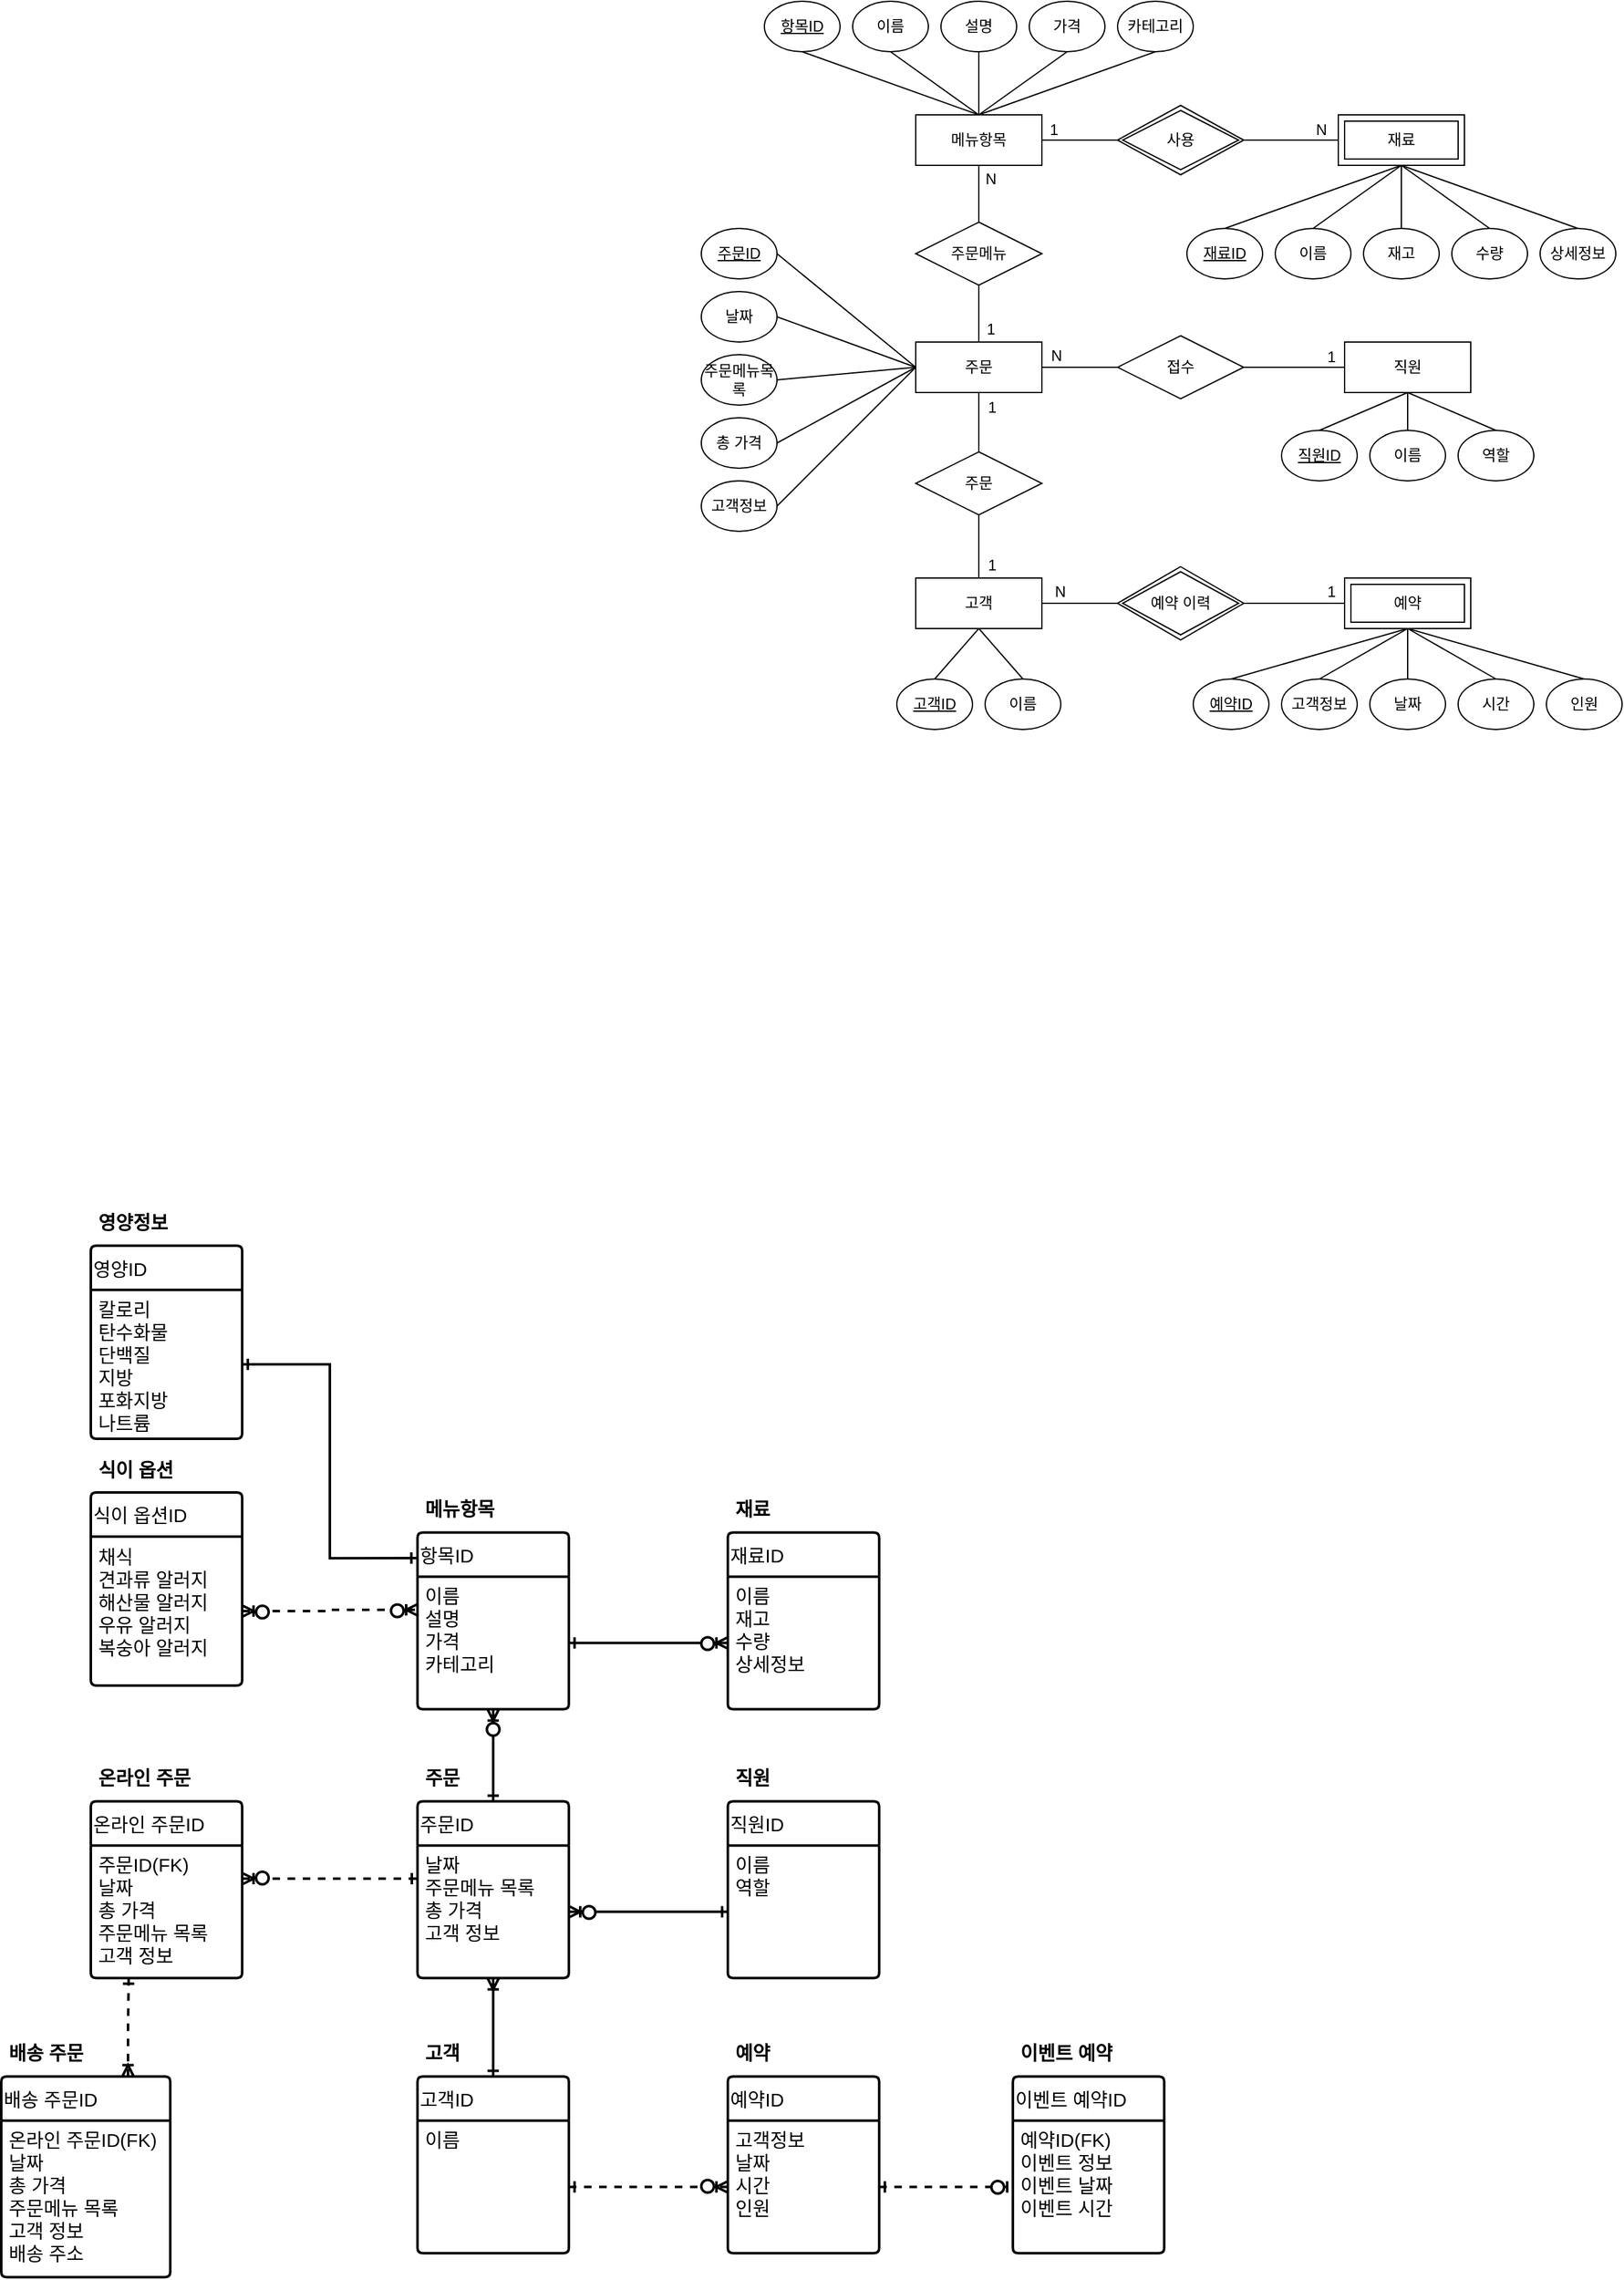 <mxfile version="22.1.3" type="github">
  <diagram id="R2lEEEUBdFMjLlhIrx00" name="Page-1">
    <mxGraphModel dx="1915" dy="1833" grid="0" gridSize="10" guides="1" tooltips="1" connect="1" arrows="1" fold="1" page="0" pageScale="1" pageWidth="850" pageHeight="1100" math="0" shadow="0" extFonts="Permanent Marker^https://fonts.googleapis.com/css?family=Permanent+Marker">
      <root>
        <mxCell id="0" />
        <mxCell id="1" parent="0" />
        <mxCell id="DVaIMUHScbvfM-ojIsnY-76" style="rounded=0;orthogonalLoop=1;jettySize=auto;html=1;exitX=0.5;exitY=1;exitDx=0;exitDy=0;entryX=0.5;entryY=0;entryDx=0;entryDy=0;endArrow=none;endFill=0;" parent="1" source="DVaIMUHScbvfM-ojIsnY-1" target="DVaIMUHScbvfM-ojIsnY-67" edge="1">
          <mxGeometry relative="1" as="geometry" />
        </mxCell>
        <mxCell id="DVaIMUHScbvfM-ojIsnY-1" value="메뉴항목" style="whiteSpace=wrap;html=1;align=center;" parent="1" vertex="1">
          <mxGeometry x="110" y="30" width="100" height="40" as="geometry" />
        </mxCell>
        <mxCell id="DVaIMUHScbvfM-ojIsnY-2" value="재료" style="whiteSpace=wrap;html=1;align=center;" parent="1" vertex="1">
          <mxGeometry x="445" y="30" width="100" height="40" as="geometry" />
        </mxCell>
        <mxCell id="DVaIMUHScbvfM-ojIsnY-81" style="rounded=0;orthogonalLoop=1;jettySize=auto;html=1;exitX=0.5;exitY=1;exitDx=0;exitDy=0;entryX=0.5;entryY=0;entryDx=0;entryDy=0;endArrow=none;endFill=0;" parent="1" source="DVaIMUHScbvfM-ojIsnY-3" target="DVaIMUHScbvfM-ojIsnY-71" edge="1">
          <mxGeometry relative="1" as="geometry" />
        </mxCell>
        <mxCell id="DVaIMUHScbvfM-ojIsnY-85" style="rounded=0;orthogonalLoop=1;jettySize=auto;html=1;exitX=1;exitY=0.5;exitDx=0;exitDy=0;entryX=0;entryY=0.5;entryDx=0;entryDy=0;endArrow=none;endFill=0;" parent="1" source="DVaIMUHScbvfM-ojIsnY-3" target="DVaIMUHScbvfM-ojIsnY-68" edge="1">
          <mxGeometry relative="1" as="geometry" />
        </mxCell>
        <mxCell id="DVaIMUHScbvfM-ojIsnY-3" value="주문" style="whiteSpace=wrap;html=1;align=center;" parent="1" vertex="1">
          <mxGeometry x="110" y="210" width="100" height="40" as="geometry" />
        </mxCell>
        <mxCell id="DVaIMUHScbvfM-ojIsnY-4" value="직원" style="whiteSpace=wrap;html=1;align=center;" parent="1" vertex="1">
          <mxGeometry x="450" y="210" width="100" height="40" as="geometry" />
        </mxCell>
        <mxCell id="DVaIMUHScbvfM-ojIsnY-5" value="예약" style="whiteSpace=wrap;html=1;align=center;" parent="1" vertex="1">
          <mxGeometry x="450" y="397" width="100" height="40" as="geometry" />
        </mxCell>
        <mxCell id="DVaIMUHScbvfM-ojIsnY-24" style="rounded=0;orthogonalLoop=1;jettySize=auto;html=1;exitX=0.5;exitY=0;exitDx=0;exitDy=0;endArrow=none;endFill=0;entryX=0.5;entryY=1;entryDx=0;entryDy=0;" parent="1" source="DVaIMUHScbvfM-ojIsnY-6" target="DVaIMUHScbvfM-ojIsnY-2" edge="1">
          <mxGeometry relative="1" as="geometry">
            <mxPoint x="495" y="80" as="targetPoint" />
          </mxGeometry>
        </mxCell>
        <mxCell id="DVaIMUHScbvfM-ojIsnY-6" value="재고" style="ellipse;whiteSpace=wrap;html=1;align=center;" parent="1" vertex="1">
          <mxGeometry x="465" y="120" width="60" height="40" as="geometry" />
        </mxCell>
        <mxCell id="DVaIMUHScbvfM-ojIsnY-23" style="rounded=0;orthogonalLoop=1;jettySize=auto;html=1;exitX=0.5;exitY=0;exitDx=0;exitDy=0;entryX=0.5;entryY=1;entryDx=0;entryDy=0;endArrow=none;endFill=0;" parent="1" source="DVaIMUHScbvfM-ojIsnY-7" target="DVaIMUHScbvfM-ojIsnY-2" edge="1">
          <mxGeometry relative="1" as="geometry" />
        </mxCell>
        <mxCell id="DVaIMUHScbvfM-ojIsnY-7" value="이름" style="ellipse;whiteSpace=wrap;html=1;align=center;" parent="1" vertex="1">
          <mxGeometry x="395" y="120" width="60" height="40" as="geometry" />
        </mxCell>
        <mxCell id="DVaIMUHScbvfM-ojIsnY-21" style="rounded=0;orthogonalLoop=1;jettySize=auto;html=1;exitX=0.5;exitY=0;exitDx=0;exitDy=0;entryX=0.5;entryY=1;entryDx=0;entryDy=0;endArrow=none;endFill=0;" parent="1" source="DVaIMUHScbvfM-ojIsnY-8" target="DVaIMUHScbvfM-ojIsnY-2" edge="1">
          <mxGeometry relative="1" as="geometry" />
        </mxCell>
        <mxCell id="DVaIMUHScbvfM-ojIsnY-8" value="&lt;u&gt;재료ID&lt;/u&gt;" style="ellipse;whiteSpace=wrap;html=1;align=center;" parent="1" vertex="1">
          <mxGeometry x="325" y="120" width="60" height="40" as="geometry" />
        </mxCell>
        <mxCell id="DVaIMUHScbvfM-ojIsnY-18" style="rounded=0;orthogonalLoop=1;jettySize=auto;html=1;exitX=0.5;exitY=1;exitDx=0;exitDy=0;entryX=0.5;entryY=0;entryDx=0;entryDy=0;endArrow=none;endFill=0;" parent="1" source="DVaIMUHScbvfM-ojIsnY-9" target="DVaIMUHScbvfM-ojIsnY-1" edge="1">
          <mxGeometry relative="1" as="geometry" />
        </mxCell>
        <mxCell id="DVaIMUHScbvfM-ojIsnY-9" value="카테고리" style="ellipse;whiteSpace=wrap;html=1;align=center;" parent="1" vertex="1">
          <mxGeometry x="270" y="-60" width="60" height="40" as="geometry" />
        </mxCell>
        <mxCell id="DVaIMUHScbvfM-ojIsnY-17" style="rounded=0;orthogonalLoop=1;jettySize=auto;html=1;exitX=0.5;exitY=1;exitDx=0;exitDy=0;entryX=0.5;entryY=0;entryDx=0;entryDy=0;endArrow=none;endFill=0;" parent="1" source="DVaIMUHScbvfM-ojIsnY-10" target="DVaIMUHScbvfM-ojIsnY-1" edge="1">
          <mxGeometry relative="1" as="geometry" />
        </mxCell>
        <mxCell id="DVaIMUHScbvfM-ojIsnY-10" value="가격" style="ellipse;whiteSpace=wrap;html=1;align=center;" parent="1" vertex="1">
          <mxGeometry x="200" y="-60" width="60" height="40" as="geometry" />
        </mxCell>
        <mxCell id="DVaIMUHScbvfM-ojIsnY-16" style="rounded=0;orthogonalLoop=1;jettySize=auto;html=1;exitX=0.5;exitY=1;exitDx=0;exitDy=0;endArrow=none;endFill=0;entryX=0.5;entryY=0;entryDx=0;entryDy=0;" parent="1" source="DVaIMUHScbvfM-ojIsnY-11" target="DVaIMUHScbvfM-ojIsnY-1" edge="1">
          <mxGeometry relative="1" as="geometry">
            <mxPoint x="180" y="70" as="targetPoint" />
          </mxGeometry>
        </mxCell>
        <mxCell id="DVaIMUHScbvfM-ojIsnY-11" value="설명" style="ellipse;whiteSpace=wrap;html=1;align=center;" parent="1" vertex="1">
          <mxGeometry x="130" y="-60" width="60" height="40" as="geometry" />
        </mxCell>
        <mxCell id="DVaIMUHScbvfM-ojIsnY-15" style="rounded=0;orthogonalLoop=1;jettySize=auto;html=1;exitX=0.5;exitY=1;exitDx=0;exitDy=0;endArrow=none;endFill=0;entryX=0.5;entryY=0;entryDx=0;entryDy=0;" parent="1" source="DVaIMUHScbvfM-ojIsnY-12" target="DVaIMUHScbvfM-ojIsnY-1" edge="1">
          <mxGeometry relative="1" as="geometry">
            <mxPoint x="180" y="70" as="targetPoint" />
          </mxGeometry>
        </mxCell>
        <mxCell id="DVaIMUHScbvfM-ojIsnY-12" value="이름" style="ellipse;whiteSpace=wrap;html=1;align=center;" parent="1" vertex="1">
          <mxGeometry x="60" y="-60" width="60" height="40" as="geometry" />
        </mxCell>
        <mxCell id="DVaIMUHScbvfM-ojIsnY-14" style="rounded=0;orthogonalLoop=1;jettySize=auto;html=1;exitX=0.5;exitY=1;exitDx=0;exitDy=0;entryX=0.5;entryY=0;entryDx=0;entryDy=0;endArrow=none;endFill=0;" parent="1" source="DVaIMUHScbvfM-ojIsnY-13" target="DVaIMUHScbvfM-ojIsnY-1" edge="1">
          <mxGeometry relative="1" as="geometry" />
        </mxCell>
        <mxCell id="DVaIMUHScbvfM-ojIsnY-13" value="&lt;u&gt;항목ID&lt;/u&gt;" style="ellipse;whiteSpace=wrap;html=1;align=center;" parent="1" vertex="1">
          <mxGeometry x="-10" y="-60" width="60" height="40" as="geometry" />
        </mxCell>
        <mxCell id="DVaIMUHScbvfM-ojIsnY-25" style="rounded=0;orthogonalLoop=1;jettySize=auto;html=1;exitX=0.5;exitY=0;exitDx=0;exitDy=0;entryX=0.5;entryY=1;entryDx=0;entryDy=0;endArrow=none;endFill=0;" parent="1" source="DVaIMUHScbvfM-ojIsnY-19" target="DVaIMUHScbvfM-ojIsnY-2" edge="1">
          <mxGeometry relative="1" as="geometry" />
        </mxCell>
        <mxCell id="DVaIMUHScbvfM-ojIsnY-19" value="수량" style="ellipse;whiteSpace=wrap;html=1;align=center;" parent="1" vertex="1">
          <mxGeometry x="535" y="120" width="60" height="40" as="geometry" />
        </mxCell>
        <mxCell id="DVaIMUHScbvfM-ojIsnY-26" style="rounded=0;orthogonalLoop=1;jettySize=auto;html=1;exitX=0.5;exitY=0;exitDx=0;exitDy=0;entryX=0.5;entryY=1;entryDx=0;entryDy=0;endArrow=none;endFill=0;" parent="1" source="DVaIMUHScbvfM-ojIsnY-20" target="DVaIMUHScbvfM-ojIsnY-2" edge="1">
          <mxGeometry relative="1" as="geometry" />
        </mxCell>
        <mxCell id="DVaIMUHScbvfM-ojIsnY-20" value="상세정보" style="ellipse;whiteSpace=wrap;html=1;align=center;" parent="1" vertex="1">
          <mxGeometry x="605" y="120" width="60" height="40" as="geometry" />
        </mxCell>
        <mxCell id="DVaIMUHScbvfM-ojIsnY-31" style="rounded=0;orthogonalLoop=1;jettySize=auto;html=1;exitX=0.5;exitY=0;exitDx=0;exitDy=0;endArrow=none;endFill=0;entryX=0.5;entryY=1;entryDx=0;entryDy=0;" parent="1" source="DVaIMUHScbvfM-ojIsnY-27" target="DVaIMUHScbvfM-ojIsnY-4" edge="1">
          <mxGeometry relative="1" as="geometry">
            <mxPoint x="500" y="230" as="targetPoint" />
          </mxGeometry>
        </mxCell>
        <mxCell id="DVaIMUHScbvfM-ojIsnY-27" value="이름" style="ellipse;whiteSpace=wrap;html=1;align=center;" parent="1" vertex="1">
          <mxGeometry x="470" y="280" width="60" height="40" as="geometry" />
        </mxCell>
        <mxCell id="DVaIMUHScbvfM-ojIsnY-30" style="rounded=0;orthogonalLoop=1;jettySize=auto;html=1;exitX=0.5;exitY=0;exitDx=0;exitDy=0;entryX=0.5;entryY=1;entryDx=0;entryDy=0;endArrow=none;endFill=0;" parent="1" source="DVaIMUHScbvfM-ojIsnY-28" target="DVaIMUHScbvfM-ojIsnY-4" edge="1">
          <mxGeometry relative="1" as="geometry" />
        </mxCell>
        <mxCell id="DVaIMUHScbvfM-ojIsnY-28" value="직원ID" style="ellipse;whiteSpace=wrap;html=1;align=center;fontStyle=4" parent="1" vertex="1">
          <mxGeometry x="400" y="280" width="60" height="40" as="geometry" />
        </mxCell>
        <mxCell id="DVaIMUHScbvfM-ojIsnY-32" style="rounded=0;orthogonalLoop=1;jettySize=auto;html=1;exitX=0.5;exitY=0;exitDx=0;exitDy=0;entryX=0.5;entryY=1;entryDx=0;entryDy=0;endArrow=none;endFill=0;" parent="1" source="DVaIMUHScbvfM-ojIsnY-29" target="DVaIMUHScbvfM-ojIsnY-4" edge="1">
          <mxGeometry relative="1" as="geometry" />
        </mxCell>
        <mxCell id="DVaIMUHScbvfM-ojIsnY-29" value="역할" style="ellipse;whiteSpace=wrap;html=1;align=center;" parent="1" vertex="1">
          <mxGeometry x="540" y="280" width="60" height="40" as="geometry" />
        </mxCell>
        <mxCell id="DVaIMUHScbvfM-ojIsnY-39" style="rounded=0;orthogonalLoop=1;jettySize=auto;html=1;exitX=1;exitY=0.5;exitDx=0;exitDy=0;entryX=0;entryY=0.5;entryDx=0;entryDy=0;endArrow=none;endFill=0;" parent="1" source="DVaIMUHScbvfM-ojIsnY-33" target="DVaIMUHScbvfM-ojIsnY-3" edge="1">
          <mxGeometry relative="1" as="geometry" />
        </mxCell>
        <mxCell id="DVaIMUHScbvfM-ojIsnY-33" value="&lt;u&gt;주문ID&lt;/u&gt;" style="ellipse;whiteSpace=wrap;html=1;align=center;" parent="1" vertex="1">
          <mxGeometry x="-60" y="120" width="60" height="40" as="geometry" />
        </mxCell>
        <mxCell id="DVaIMUHScbvfM-ojIsnY-40" style="rounded=0;orthogonalLoop=1;jettySize=auto;html=1;exitX=1;exitY=0.5;exitDx=0;exitDy=0;entryX=0;entryY=0.5;entryDx=0;entryDy=0;endArrow=none;endFill=0;" parent="1" source="DVaIMUHScbvfM-ojIsnY-34" target="DVaIMUHScbvfM-ojIsnY-3" edge="1">
          <mxGeometry relative="1" as="geometry" />
        </mxCell>
        <mxCell id="DVaIMUHScbvfM-ojIsnY-34" value="날짜" style="ellipse;whiteSpace=wrap;html=1;align=center;" parent="1" vertex="1">
          <mxGeometry x="-60" y="170" width="60" height="40" as="geometry" />
        </mxCell>
        <mxCell id="DVaIMUHScbvfM-ojIsnY-41" style="rounded=0;orthogonalLoop=1;jettySize=auto;html=1;exitX=1;exitY=0.5;exitDx=0;exitDy=0;entryX=0;entryY=0.5;entryDx=0;entryDy=0;endArrow=none;endFill=0;" parent="1" source="DVaIMUHScbvfM-ojIsnY-36" target="DVaIMUHScbvfM-ojIsnY-3" edge="1">
          <mxGeometry relative="1" as="geometry" />
        </mxCell>
        <mxCell id="DVaIMUHScbvfM-ojIsnY-36" value="주문메뉴목록" style="ellipse;whiteSpace=wrap;html=1;align=center;" parent="1" vertex="1">
          <mxGeometry x="-60" y="220" width="60" height="40" as="geometry" />
        </mxCell>
        <mxCell id="DVaIMUHScbvfM-ojIsnY-42" style="rounded=0;orthogonalLoop=1;jettySize=auto;html=1;exitX=1;exitY=0.5;exitDx=0;exitDy=0;entryX=0;entryY=0.5;entryDx=0;entryDy=0;endArrow=none;endFill=0;" parent="1" source="DVaIMUHScbvfM-ojIsnY-37" target="DVaIMUHScbvfM-ojIsnY-3" edge="1">
          <mxGeometry relative="1" as="geometry" />
        </mxCell>
        <mxCell id="DVaIMUHScbvfM-ojIsnY-37" value="총 가격" style="ellipse;whiteSpace=wrap;html=1;align=center;" parent="1" vertex="1">
          <mxGeometry x="-60" y="270" width="60" height="40" as="geometry" />
        </mxCell>
        <mxCell id="DVaIMUHScbvfM-ojIsnY-43" style="rounded=0;orthogonalLoop=1;jettySize=auto;html=1;exitX=1;exitY=0.5;exitDx=0;exitDy=0;entryX=0;entryY=0.5;entryDx=0;entryDy=0;endArrow=none;endFill=0;" parent="1" source="DVaIMUHScbvfM-ojIsnY-38" target="DVaIMUHScbvfM-ojIsnY-3" edge="1">
          <mxGeometry relative="1" as="geometry" />
        </mxCell>
        <mxCell id="DVaIMUHScbvfM-ojIsnY-38" value="고객정보" style="ellipse;whiteSpace=wrap;html=1;align=center;" parent="1" vertex="1">
          <mxGeometry x="-60" y="320" width="60" height="40" as="geometry" />
        </mxCell>
        <mxCell id="DVaIMUHScbvfM-ojIsnY-50" style="rounded=0;orthogonalLoop=1;jettySize=auto;html=1;exitX=0.5;exitY=0;exitDx=0;exitDy=0;entryX=0.5;entryY=1;entryDx=0;entryDy=0;endArrow=none;endFill=0;" parent="1" source="DVaIMUHScbvfM-ojIsnY-44" target="DVaIMUHScbvfM-ojIsnY-5" edge="1">
          <mxGeometry relative="1" as="geometry" />
        </mxCell>
        <mxCell id="DVaIMUHScbvfM-ojIsnY-44" value="&lt;u&gt;예약ID&lt;/u&gt;" style="ellipse;whiteSpace=wrap;html=1;align=center;" parent="1" vertex="1">
          <mxGeometry x="330" y="477" width="60" height="40" as="geometry" />
        </mxCell>
        <mxCell id="DVaIMUHScbvfM-ojIsnY-51" style="rounded=0;orthogonalLoop=1;jettySize=auto;html=1;exitX=0.5;exitY=0;exitDx=0;exitDy=0;entryX=0.5;entryY=1;entryDx=0;entryDy=0;endArrow=none;endFill=0;" parent="1" source="DVaIMUHScbvfM-ojIsnY-45" target="DVaIMUHScbvfM-ojIsnY-5" edge="1">
          <mxGeometry relative="1" as="geometry" />
        </mxCell>
        <mxCell id="DVaIMUHScbvfM-ojIsnY-45" value="고객정보" style="ellipse;whiteSpace=wrap;html=1;align=center;" parent="1" vertex="1">
          <mxGeometry x="400" y="477" width="60" height="40" as="geometry" />
        </mxCell>
        <mxCell id="DVaIMUHScbvfM-ojIsnY-52" style="rounded=0;orthogonalLoop=1;jettySize=auto;html=1;exitX=0.5;exitY=0;exitDx=0;exitDy=0;entryX=0.5;entryY=1;entryDx=0;entryDy=0;endArrow=none;endFill=0;" parent="1" source="DVaIMUHScbvfM-ojIsnY-47" target="DVaIMUHScbvfM-ojIsnY-5" edge="1">
          <mxGeometry relative="1" as="geometry" />
        </mxCell>
        <mxCell id="DVaIMUHScbvfM-ojIsnY-47" value="날짜" style="ellipse;whiteSpace=wrap;html=1;align=center;" parent="1" vertex="1">
          <mxGeometry x="470" y="477" width="60" height="40" as="geometry" />
        </mxCell>
        <mxCell id="DVaIMUHScbvfM-ojIsnY-53" style="rounded=0;orthogonalLoop=1;jettySize=auto;html=1;exitX=0.5;exitY=0;exitDx=0;exitDy=0;entryX=0.5;entryY=1;entryDx=0;entryDy=0;endArrow=none;endFill=0;" parent="1" source="DVaIMUHScbvfM-ojIsnY-48" target="DVaIMUHScbvfM-ojIsnY-5" edge="1">
          <mxGeometry relative="1" as="geometry" />
        </mxCell>
        <mxCell id="DVaIMUHScbvfM-ojIsnY-48" value="시간" style="ellipse;whiteSpace=wrap;html=1;align=center;" parent="1" vertex="1">
          <mxGeometry x="540" y="477" width="60" height="40" as="geometry" />
        </mxCell>
        <mxCell id="DVaIMUHScbvfM-ojIsnY-54" style="rounded=0;orthogonalLoop=1;jettySize=auto;html=1;exitX=0.5;exitY=0;exitDx=0;exitDy=0;entryX=0.5;entryY=1;entryDx=0;entryDy=0;endArrow=none;endFill=0;" parent="1" source="DVaIMUHScbvfM-ojIsnY-49" target="DVaIMUHScbvfM-ojIsnY-5" edge="1">
          <mxGeometry relative="1" as="geometry" />
        </mxCell>
        <mxCell id="DVaIMUHScbvfM-ojIsnY-49" value="인원" style="ellipse;whiteSpace=wrap;html=1;align=center;" parent="1" vertex="1">
          <mxGeometry x="610" y="477" width="60" height="40" as="geometry" />
        </mxCell>
        <mxCell id="DVaIMUHScbvfM-ojIsnY-83" style="rounded=0;orthogonalLoop=1;jettySize=auto;html=1;exitX=1;exitY=0.5;exitDx=0;exitDy=0;entryX=0;entryY=0.5;entryDx=0;entryDy=0;endArrow=none;endFill=0;" parent="1" source="DVaIMUHScbvfM-ojIsnY-55" target="DVaIMUHScbvfM-ojIsnY-72" edge="1">
          <mxGeometry relative="1" as="geometry" />
        </mxCell>
        <mxCell id="DVaIMUHScbvfM-ojIsnY-55" value="고객" style="whiteSpace=wrap;html=1;align=center;" parent="1" vertex="1">
          <mxGeometry x="110" y="397" width="100" height="40" as="geometry" />
        </mxCell>
        <mxCell id="DVaIMUHScbvfM-ojIsnY-65" style="rounded=0;orthogonalLoop=1;jettySize=auto;html=1;exitX=0.5;exitY=0;exitDx=0;exitDy=0;entryX=0.5;entryY=1;entryDx=0;entryDy=0;endArrow=none;endFill=0;" parent="1" source="DVaIMUHScbvfM-ojIsnY-56" target="DVaIMUHScbvfM-ojIsnY-55" edge="1">
          <mxGeometry relative="1" as="geometry" />
        </mxCell>
        <mxCell id="DVaIMUHScbvfM-ojIsnY-56" value="&lt;u&gt;고객ID&lt;/u&gt;" style="ellipse;whiteSpace=wrap;html=1;align=center;" parent="1" vertex="1">
          <mxGeometry x="95" y="477" width="60" height="40" as="geometry" />
        </mxCell>
        <mxCell id="DVaIMUHScbvfM-ojIsnY-66" style="rounded=0;orthogonalLoop=1;jettySize=auto;html=1;exitX=0.5;exitY=0;exitDx=0;exitDy=0;entryX=0.5;entryY=1;entryDx=0;entryDy=0;endArrow=none;endFill=0;" parent="1" source="DVaIMUHScbvfM-ojIsnY-58" target="DVaIMUHScbvfM-ojIsnY-55" edge="1">
          <mxGeometry relative="1" as="geometry" />
        </mxCell>
        <mxCell id="DVaIMUHScbvfM-ojIsnY-58" value="이름" style="ellipse;whiteSpace=wrap;html=1;align=center;" parent="1" vertex="1">
          <mxGeometry x="165" y="477" width="60" height="40" as="geometry" />
        </mxCell>
        <mxCell id="DVaIMUHScbvfM-ojIsnY-60" value="사용" style="shape=rhombus;perimeter=rhombusPerimeter;whiteSpace=wrap;html=1;align=center;" parent="1" vertex="1">
          <mxGeometry x="270" y="25" width="100" height="50" as="geometry" />
        </mxCell>
        <mxCell id="DVaIMUHScbvfM-ojIsnY-61" value="" style="endArrow=none;html=1;rounded=0;exitX=1;exitY=0.5;exitDx=0;exitDy=0;entryX=0;entryY=0.5;entryDx=0;entryDy=0;" parent="1" source="DVaIMUHScbvfM-ojIsnY-1" target="DVaIMUHScbvfM-ojIsnY-60" edge="1">
          <mxGeometry relative="1" as="geometry">
            <mxPoint x="220" y="50" as="sourcePoint" />
            <mxPoint x="320" y="50" as="targetPoint" />
          </mxGeometry>
        </mxCell>
        <mxCell id="DVaIMUHScbvfM-ojIsnY-62" value="1" style="resizable=0;html=1;whiteSpace=wrap;align=right;verticalAlign=bottom;" parent="DVaIMUHScbvfM-ojIsnY-61" connectable="0" vertex="1">
          <mxGeometry x="1" relative="1" as="geometry">
            <mxPoint x="-46" as="offset" />
          </mxGeometry>
        </mxCell>
        <mxCell id="DVaIMUHScbvfM-ojIsnY-63" value="" style="endArrow=none;html=1;rounded=0;exitX=1;exitY=0.5;exitDx=0;exitDy=0;entryX=0;entryY=0.5;entryDx=0;entryDy=0;" parent="1" source="DVaIMUHScbvfM-ojIsnY-60" target="DVaIMUHScbvfM-ojIsnY-2" edge="1">
          <mxGeometry relative="1" as="geometry">
            <mxPoint x="325.0" y="50.0" as="sourcePoint" />
            <mxPoint x="445" as="targetPoint" />
          </mxGeometry>
        </mxCell>
        <mxCell id="DVaIMUHScbvfM-ojIsnY-64" value="N" style="resizable=0;html=1;whiteSpace=wrap;align=right;verticalAlign=bottom;" parent="DVaIMUHScbvfM-ojIsnY-63" connectable="0" vertex="1">
          <mxGeometry x="1" relative="1" as="geometry">
            <mxPoint x="-8" as="offset" />
          </mxGeometry>
        </mxCell>
        <mxCell id="DVaIMUHScbvfM-ojIsnY-78" style="rounded=0;orthogonalLoop=1;jettySize=auto;html=1;exitX=0.5;exitY=1;exitDx=0;exitDy=0;entryX=0.5;entryY=0;entryDx=0;entryDy=0;endArrow=none;endFill=0;" parent="1" source="DVaIMUHScbvfM-ojIsnY-67" target="DVaIMUHScbvfM-ojIsnY-3" edge="1">
          <mxGeometry relative="1" as="geometry" />
        </mxCell>
        <mxCell id="DVaIMUHScbvfM-ojIsnY-67" value="주문메뉴" style="shape=rhombus;perimeter=rhombusPerimeter;whiteSpace=wrap;html=1;align=center;" parent="1" vertex="1">
          <mxGeometry x="110" y="115" width="100" height="50" as="geometry" />
        </mxCell>
        <mxCell id="DVaIMUHScbvfM-ojIsnY-86" style="rounded=0;orthogonalLoop=1;jettySize=auto;html=1;exitX=1;exitY=0.5;exitDx=0;exitDy=0;entryX=0;entryY=0.5;entryDx=0;entryDy=0;endArrow=none;endFill=0;" parent="1" source="DVaIMUHScbvfM-ojIsnY-68" target="DVaIMUHScbvfM-ojIsnY-4" edge="1">
          <mxGeometry relative="1" as="geometry" />
        </mxCell>
        <mxCell id="DVaIMUHScbvfM-ojIsnY-68" value="접수" style="shape=rhombus;perimeter=rhombusPerimeter;whiteSpace=wrap;html=1;align=center;" parent="1" vertex="1">
          <mxGeometry x="270" y="205" width="100" height="50" as="geometry" />
        </mxCell>
        <mxCell id="DVaIMUHScbvfM-ojIsnY-82" style="rounded=0;orthogonalLoop=1;jettySize=auto;html=1;exitX=0.5;exitY=1;exitDx=0;exitDy=0;entryX=0.5;entryY=0;entryDx=0;entryDy=0;endArrow=none;endFill=0;" parent="1" source="DVaIMUHScbvfM-ojIsnY-71" target="DVaIMUHScbvfM-ojIsnY-55" edge="1">
          <mxGeometry relative="1" as="geometry" />
        </mxCell>
        <mxCell id="DVaIMUHScbvfM-ojIsnY-71" value="주문" style="shape=rhombus;perimeter=rhombusPerimeter;whiteSpace=wrap;html=1;align=center;" parent="1" vertex="1">
          <mxGeometry x="110" y="297" width="100" height="50" as="geometry" />
        </mxCell>
        <mxCell id="DVaIMUHScbvfM-ojIsnY-84" style="rounded=0;orthogonalLoop=1;jettySize=auto;html=1;exitX=1;exitY=0.5;exitDx=0;exitDy=0;entryX=0;entryY=0.5;entryDx=0;entryDy=0;endArrow=none;endFill=0;" parent="1" source="DVaIMUHScbvfM-ojIsnY-72" target="DVaIMUHScbvfM-ojIsnY-5" edge="1">
          <mxGeometry relative="1" as="geometry" />
        </mxCell>
        <mxCell id="DVaIMUHScbvfM-ojIsnY-72" value="예약이력" style="shape=rhombus;perimeter=rhombusPerimeter;whiteSpace=wrap;html=1;align=center;" parent="1" vertex="1">
          <mxGeometry x="270" y="392" width="100" height="50" as="geometry" />
        </mxCell>
        <mxCell id="DVaIMUHScbvfM-ojIsnY-74" value="재료" style="shape=ext;margin=3;double=1;whiteSpace=wrap;html=1;align=center;" parent="1" vertex="1">
          <mxGeometry x="445" y="30" width="100" height="40" as="geometry" />
        </mxCell>
        <mxCell id="DVaIMUHScbvfM-ojIsnY-75" value="사용" style="shape=rhombus;double=1;perimeter=rhombusPerimeter;whiteSpace=wrap;html=1;align=center;" parent="1" vertex="1">
          <mxGeometry x="270" y="22.5" width="100" height="55" as="geometry" />
        </mxCell>
        <mxCell id="DVaIMUHScbvfM-ojIsnY-79" value="1" style="resizable=0;html=1;whiteSpace=wrap;align=right;verticalAlign=bottom;" parent="1" connectable="0" vertex="1">
          <mxGeometry x="174" y="208" as="geometry" />
        </mxCell>
        <mxCell id="DVaIMUHScbvfM-ojIsnY-80" value="N" style="resizable=0;html=1;whiteSpace=wrap;align=right;verticalAlign=bottom;" parent="1" connectable="0" vertex="1">
          <mxGeometry x="175.0" y="89" as="geometry" />
        </mxCell>
        <mxCell id="DVaIMUHScbvfM-ojIsnY-87" value="1" style="resizable=0;html=1;whiteSpace=wrap;align=right;verticalAlign=bottom;" parent="1" connectable="0" vertex="1">
          <mxGeometry x="444" y="230" as="geometry" />
        </mxCell>
        <mxCell id="DVaIMUHScbvfM-ojIsnY-88" value="N" style="resizable=0;html=1;whiteSpace=wrap;align=right;verticalAlign=bottom;" parent="1" connectable="0" vertex="1">
          <mxGeometry x="227" y="229" as="geometry" />
        </mxCell>
        <mxCell id="DVaIMUHScbvfM-ojIsnY-89" value="1" style="resizable=0;html=1;whiteSpace=wrap;align=right;verticalAlign=bottom;" parent="1" connectable="0" vertex="1">
          <mxGeometry x="175" y="270" as="geometry" />
        </mxCell>
        <mxCell id="DVaIMUHScbvfM-ojIsnY-90" value="1" style="resizable=0;html=1;whiteSpace=wrap;align=right;verticalAlign=bottom;" parent="1" connectable="0" vertex="1">
          <mxGeometry x="175" y="395" as="geometry" />
        </mxCell>
        <mxCell id="DVaIMUHScbvfM-ojIsnY-91" value="1" style="resizable=0;html=1;whiteSpace=wrap;align=right;verticalAlign=bottom;" parent="1" connectable="0" vertex="1">
          <mxGeometry x="444" y="416" as="geometry" />
        </mxCell>
        <mxCell id="DVaIMUHScbvfM-ojIsnY-92" value="N" style="resizable=0;html=1;whiteSpace=wrap;align=right;verticalAlign=bottom;" parent="1" connectable="0" vertex="1">
          <mxGeometry x="230" y="416" as="geometry" />
        </mxCell>
        <mxCell id="DVaIMUHScbvfM-ojIsnY-93" value="예약" style="shape=ext;margin=3;double=1;whiteSpace=wrap;html=1;align=center;" parent="1" vertex="1">
          <mxGeometry x="450" y="397" width="100" height="40" as="geometry" />
        </mxCell>
        <mxCell id="DVaIMUHScbvfM-ojIsnY-94" value="예약 이력" style="shape=rhombus;double=1;perimeter=rhombusPerimeter;whiteSpace=wrap;html=1;align=center;" parent="1" vertex="1">
          <mxGeometry x="270" y="388" width="100" height="58" as="geometry" />
        </mxCell>
        <mxCell id="DVaIMUHScbvfM-ojIsnY-95" value="&lt;font style=&quot;font-size: 15px;&quot;&gt;항목ID&lt;/font&gt;" style="swimlane;childLayout=stackLayout;horizontal=1;startSize=35;horizontalStack=0;rounded=1;fontSize=14;fontStyle=0;strokeWidth=2;resizeParent=0;resizeLast=1;shadow=0;dashed=0;align=left;arcSize=4;whiteSpace=wrap;html=1;" parent="1" vertex="1">
          <mxGeometry x="-285" y="1153.25" width="120" height="140" as="geometry">
            <mxRectangle x="422" y="-251" width="77" height="35" as="alternateBounds" />
          </mxGeometry>
        </mxCell>
        <mxCell id="DVaIMUHScbvfM-ojIsnY-96" value="&lt;font style=&quot;font-size: 15px;&quot;&gt;이름&lt;br&gt;설명&lt;br&gt;가격&lt;br&gt;카테고리&lt;/font&gt;" style="align=left;strokeColor=none;fillColor=none;spacingLeft=4;fontSize=12;verticalAlign=top;resizable=0;rotatable=0;part=1;html=1;" parent="DVaIMUHScbvfM-ojIsnY-95" vertex="1">
          <mxGeometry y="35" width="120" height="105" as="geometry" />
        </mxCell>
        <mxCell id="DVaIMUHScbvfM-ojIsnY-101" value="메뉴항목" style="text;strokeColor=none;fillColor=none;spacingLeft=4;spacingRight=4;overflow=hidden;rotatable=0;points=[[0,0.5],[1,0.5]];portConstraint=eastwest;fontSize=15;whiteSpace=wrap;html=1;fontStyle=1" parent="1" vertex="1">
          <mxGeometry x="-285" y="1119.25" width="74" height="30" as="geometry" />
        </mxCell>
        <mxCell id="DVaIMUHScbvfM-ojIsnY-102" value="&lt;font style=&quot;font-size: 15px;&quot;&gt;주문ID&lt;/font&gt;" style="swimlane;childLayout=stackLayout;horizontal=1;startSize=35;horizontalStack=0;rounded=1;fontSize=14;fontStyle=0;strokeWidth=2;resizeParent=0;resizeLast=1;shadow=0;dashed=0;align=left;arcSize=4;whiteSpace=wrap;html=1;" parent="1" vertex="1">
          <mxGeometry x="-285" y="1366.25" width="120" height="140" as="geometry">
            <mxRectangle x="422" y="-251" width="77" height="35" as="alternateBounds" />
          </mxGeometry>
        </mxCell>
        <mxCell id="DVaIMUHScbvfM-ojIsnY-103" value="&lt;font style=&quot;font-size: 15px;&quot;&gt;날짜&lt;br&gt;주문메뉴 목록&lt;br&gt;총 가격&lt;br&gt;고객 정보&lt;/font&gt;" style="align=left;strokeColor=none;fillColor=none;spacingLeft=4;fontSize=12;verticalAlign=top;resizable=0;rotatable=0;part=1;html=1;" parent="DVaIMUHScbvfM-ojIsnY-102" vertex="1">
          <mxGeometry y="35" width="120" height="105" as="geometry" />
        </mxCell>
        <mxCell id="DVaIMUHScbvfM-ojIsnY-104" value="주문" style="text;strokeColor=none;fillColor=none;spacingLeft=4;spacingRight=4;overflow=hidden;rotatable=0;points=[[0,0.5],[1,0.5]];portConstraint=eastwest;fontSize=15;whiteSpace=wrap;html=1;fontStyle=1" parent="1" vertex="1">
          <mxGeometry x="-285" y="1332.25" width="74" height="30" as="geometry" />
        </mxCell>
        <mxCell id="DVaIMUHScbvfM-ojIsnY-105" value="&lt;font style=&quot;font-size: 15px;&quot;&gt;재료ID&lt;/font&gt;" style="swimlane;childLayout=stackLayout;horizontal=1;startSize=35;horizontalStack=0;rounded=1;fontSize=14;fontStyle=0;strokeWidth=2;resizeParent=0;resizeLast=1;shadow=0;dashed=0;align=left;arcSize=4;whiteSpace=wrap;html=1;" parent="1" vertex="1">
          <mxGeometry x="-39" y="1153.25" width="120" height="140" as="geometry">
            <mxRectangle x="422" y="-251" width="77" height="35" as="alternateBounds" />
          </mxGeometry>
        </mxCell>
        <mxCell id="DVaIMUHScbvfM-ojIsnY-106" value="&lt;font style=&quot;font-size: 15px;&quot;&gt;이름&lt;br&gt;재고&lt;br&gt;수량&lt;br&gt;상세정보&lt;/font&gt;" style="align=left;strokeColor=none;fillColor=none;spacingLeft=4;fontSize=12;verticalAlign=top;resizable=0;rotatable=0;part=1;html=1;" parent="DVaIMUHScbvfM-ojIsnY-105" vertex="1">
          <mxGeometry y="35" width="120" height="105" as="geometry" />
        </mxCell>
        <mxCell id="DVaIMUHScbvfM-ojIsnY-107" value="재료" style="text;strokeColor=none;fillColor=none;spacingLeft=4;spacingRight=4;overflow=hidden;rotatable=0;points=[[0,0.5],[1,0.5]];portConstraint=eastwest;fontSize=15;whiteSpace=wrap;html=1;fontStyle=1" parent="1" vertex="1">
          <mxGeometry x="-39" y="1119.25" width="74" height="30" as="geometry" />
        </mxCell>
        <mxCell id="DVaIMUHScbvfM-ojIsnY-108" value="&lt;font style=&quot;font-size: 15px;&quot;&gt;직원ID&lt;/font&gt;" style="swimlane;childLayout=stackLayout;horizontal=1;startSize=35;horizontalStack=0;rounded=1;fontSize=14;fontStyle=0;strokeWidth=2;resizeParent=0;resizeLast=1;shadow=0;dashed=0;align=left;arcSize=4;whiteSpace=wrap;html=1;" parent="1" vertex="1">
          <mxGeometry x="-39" y="1366.25" width="120" height="140" as="geometry">
            <mxRectangle x="422" y="-251" width="77" height="35" as="alternateBounds" />
          </mxGeometry>
        </mxCell>
        <mxCell id="DVaIMUHScbvfM-ojIsnY-109" value="&lt;font style=&quot;font-size: 15px;&quot;&gt;이름&lt;br&gt;역할&lt;/font&gt;" style="align=left;strokeColor=none;fillColor=none;spacingLeft=4;fontSize=12;verticalAlign=top;resizable=0;rotatable=0;part=1;html=1;" parent="DVaIMUHScbvfM-ojIsnY-108" vertex="1">
          <mxGeometry y="35" width="120" height="105" as="geometry" />
        </mxCell>
        <mxCell id="DVaIMUHScbvfM-ojIsnY-110" value="직원" style="text;strokeColor=none;fillColor=none;spacingLeft=4;spacingRight=4;overflow=hidden;rotatable=0;points=[[0,0.5],[1,0.5]];portConstraint=eastwest;fontSize=15;whiteSpace=wrap;html=1;fontStyle=1" parent="1" vertex="1">
          <mxGeometry x="-39" y="1332.25" width="74" height="30" as="geometry" />
        </mxCell>
        <mxCell id="DVaIMUHScbvfM-ojIsnY-111" value="&lt;font style=&quot;font-size: 15px;&quot;&gt;고객ID&lt;/font&gt;" style="swimlane;childLayout=stackLayout;horizontal=1;startSize=35;horizontalStack=0;rounded=1;fontSize=14;fontStyle=0;strokeWidth=2;resizeParent=0;resizeLast=1;shadow=0;dashed=0;align=left;arcSize=4;whiteSpace=wrap;html=1;" parent="1" vertex="1">
          <mxGeometry x="-285" y="1584.25" width="120" height="140" as="geometry">
            <mxRectangle x="422" y="-251" width="77" height="35" as="alternateBounds" />
          </mxGeometry>
        </mxCell>
        <mxCell id="DVaIMUHScbvfM-ojIsnY-112" value="&lt;font style=&quot;font-size: 15px;&quot;&gt;이름&lt;br&gt;&lt;/font&gt;" style="align=left;strokeColor=none;fillColor=none;spacingLeft=4;fontSize=12;verticalAlign=top;resizable=0;rotatable=0;part=1;html=1;" parent="DVaIMUHScbvfM-ojIsnY-111" vertex="1">
          <mxGeometry y="35" width="120" height="105" as="geometry" />
        </mxCell>
        <mxCell id="DVaIMUHScbvfM-ojIsnY-113" value="고객" style="text;strokeColor=none;fillColor=none;spacingLeft=4;spacingRight=4;overflow=hidden;rotatable=0;points=[[0,0.5],[1,0.5]];portConstraint=eastwest;fontSize=15;whiteSpace=wrap;html=1;fontStyle=1" parent="1" vertex="1">
          <mxGeometry x="-285" y="1550.25" width="74" height="30" as="geometry" />
        </mxCell>
        <mxCell id="DVaIMUHScbvfM-ojIsnY-114" value="&lt;font style=&quot;font-size: 15px;&quot;&gt;예약ID&lt;/font&gt;" style="swimlane;childLayout=stackLayout;horizontal=1;startSize=35;horizontalStack=0;rounded=1;fontSize=14;fontStyle=0;strokeWidth=2;resizeParent=0;resizeLast=1;shadow=0;dashed=0;align=left;arcSize=4;whiteSpace=wrap;html=1;" parent="1" vertex="1">
          <mxGeometry x="-39" y="1584.25" width="120" height="140" as="geometry">
            <mxRectangle x="422" y="-251" width="77" height="35" as="alternateBounds" />
          </mxGeometry>
        </mxCell>
        <mxCell id="DVaIMUHScbvfM-ojIsnY-115" value="&lt;font style=&quot;font-size: 15px;&quot;&gt;고객정보&lt;br&gt;날짜&lt;br&gt;시간&lt;br&gt;인원&lt;/font&gt;" style="align=left;strokeColor=none;fillColor=none;spacingLeft=4;fontSize=12;verticalAlign=top;resizable=0;rotatable=0;part=1;html=1;" parent="DVaIMUHScbvfM-ojIsnY-114" vertex="1">
          <mxGeometry y="35" width="120" height="105" as="geometry" />
        </mxCell>
        <mxCell id="DVaIMUHScbvfM-ojIsnY-116" value="예약" style="text;strokeColor=none;fillColor=none;spacingLeft=4;spacingRight=4;overflow=hidden;rotatable=0;points=[[0,0.5],[1,0.5]];portConstraint=eastwest;fontSize=15;whiteSpace=wrap;html=1;fontStyle=1" parent="1" vertex="1">
          <mxGeometry x="-39" y="1550.25" width="74" height="30" as="geometry" />
        </mxCell>
        <mxCell id="DVaIMUHScbvfM-ojIsnY-117" value="&lt;font style=&quot;font-size: 15px;&quot;&gt;영양ID&lt;/font&gt;" style="swimlane;childLayout=stackLayout;horizontal=1;startSize=35;horizontalStack=0;rounded=1;fontSize=14;fontStyle=0;strokeWidth=2;resizeParent=0;resizeLast=1;shadow=0;dashed=0;align=left;arcSize=4;whiteSpace=wrap;html=1;" parent="1" vertex="1">
          <mxGeometry x="-544" y="926" width="120" height="153" as="geometry">
            <mxRectangle x="422" y="-251" width="77" height="35" as="alternateBounds" />
          </mxGeometry>
        </mxCell>
        <mxCell id="DVaIMUHScbvfM-ojIsnY-118" value="&lt;span style=&quot;font-size: 15px;&quot;&gt;칼로리&lt;br&gt;탄수화물&lt;br&gt;단백질&lt;br&gt;지방&lt;br&gt;포화지방&lt;br&gt;나트륨&lt;br&gt;&lt;/span&gt;" style="align=left;strokeColor=none;fillColor=none;spacingLeft=4;fontSize=12;verticalAlign=top;resizable=0;rotatable=0;part=1;html=1;" parent="DVaIMUHScbvfM-ojIsnY-117" vertex="1">
          <mxGeometry y="35" width="120" height="118" as="geometry" />
        </mxCell>
        <mxCell id="DVaIMUHScbvfM-ojIsnY-119" value="영양정보" style="text;strokeColor=none;fillColor=none;spacingLeft=4;spacingRight=4;overflow=hidden;rotatable=0;points=[[0,0.5],[1,0.5]];portConstraint=eastwest;fontSize=15;whiteSpace=wrap;html=1;fontStyle=1" parent="1" vertex="1">
          <mxGeometry x="-544" y="892" width="74" height="30" as="geometry" />
        </mxCell>
        <mxCell id="DVaIMUHScbvfM-ojIsnY-128" value="&lt;font style=&quot;font-size: 15px;&quot;&gt;식이 옵션ID&lt;/font&gt;" style="swimlane;childLayout=stackLayout;horizontal=1;startSize=35;horizontalStack=0;rounded=1;fontSize=14;fontStyle=0;strokeWidth=2;resizeParent=0;resizeLast=1;shadow=0;dashed=0;align=left;arcSize=4;whiteSpace=wrap;html=1;" parent="1" vertex="1">
          <mxGeometry x="-544" y="1121.5" width="120" height="153" as="geometry">
            <mxRectangle x="422" y="-251" width="77" height="35" as="alternateBounds" />
          </mxGeometry>
        </mxCell>
        <mxCell id="DVaIMUHScbvfM-ojIsnY-129" value="&lt;font style=&quot;font-size: 15px;&quot;&gt;채식&lt;br&gt;견과류 알러지&lt;br&gt;해산물 알러지&lt;br&gt;우유 알러지&lt;br&gt;복숭아 알러지&lt;/font&gt;" style="align=left;strokeColor=none;fillColor=none;spacingLeft=4;fontSize=12;verticalAlign=top;resizable=0;rotatable=0;part=1;html=1;" parent="DVaIMUHScbvfM-ojIsnY-128" vertex="1">
          <mxGeometry y="35" width="120" height="118" as="geometry" />
        </mxCell>
        <mxCell id="DVaIMUHScbvfM-ojIsnY-130" value="식이 옵션" style="text;strokeColor=none;fillColor=none;spacingLeft=4;spacingRight=4;overflow=hidden;rotatable=0;points=[[0,0.5],[1,0.5]];portConstraint=eastwest;fontSize=15;whiteSpace=wrap;html=1;fontStyle=1" parent="1" vertex="1">
          <mxGeometry x="-544" y="1087.5" width="105" height="30" as="geometry" />
        </mxCell>
        <mxCell id="DVaIMUHScbvfM-ojIsnY-137" value="" style="edgeStyle=entityRelationEdgeStyle;fontSize=12;html=1;endArrow=ERoneToMany;rounded=0;exitX=1;exitY=0.5;exitDx=0;exitDy=0;entryX=0;entryY=0.5;entryDx=0;entryDy=0;strokeWidth=2;startArrow=ERone;startFill=0;" parent="1" source="DVaIMUHScbvfM-ojIsnY-96" target="DVaIMUHScbvfM-ojIsnY-106" edge="1">
          <mxGeometry width="100" height="100" relative="1" as="geometry">
            <mxPoint x="-75" y="1262.25" as="sourcePoint" />
            <mxPoint x="25" y="1162.25" as="targetPoint" />
          </mxGeometry>
        </mxCell>
        <mxCell id="DVaIMUHScbvfM-ojIsnY-138" value="" style="ellipse;whiteSpace=wrap;html=1;strokeWidth=2;" parent="1" vertex="1">
          <mxGeometry x="-60" y="1236.25" width="10" height="10" as="geometry" />
        </mxCell>
        <mxCell id="DVaIMUHScbvfM-ojIsnY-141" value="" style="fontSize=12;html=1;endArrow=ERoneToMany;rounded=0;exitX=0.5;exitY=0;exitDx=0;exitDy=0;entryX=0.5;entryY=1;entryDx=0;entryDy=0;strokeWidth=2;startArrow=ERone;startFill=0;" parent="1" source="DVaIMUHScbvfM-ojIsnY-102" target="DVaIMUHScbvfM-ojIsnY-96" edge="1">
          <mxGeometry width="100" height="100" relative="1" as="geometry">
            <mxPoint x="-224" y="1383.25" as="sourcePoint" />
            <mxPoint x="-98" y="1383.25" as="targetPoint" />
          </mxGeometry>
        </mxCell>
        <mxCell id="DVaIMUHScbvfM-ojIsnY-142" value="" style="ellipse;whiteSpace=wrap;html=1;strokeWidth=2;" parent="1" vertex="1">
          <mxGeometry x="-230" y="1304.25" width="10" height="10" as="geometry" />
        </mxCell>
        <mxCell id="DVaIMUHScbvfM-ojIsnY-145" value="" style="edgeStyle=entityRelationEdgeStyle;fontSize=12;html=1;endArrow=ERone;rounded=0;exitX=1;exitY=0.5;exitDx=0;exitDy=0;entryX=0;entryY=0.5;entryDx=0;entryDy=0;strokeWidth=2;startArrow=ERoneToMany;startFill=0;endFill=0;" parent="1" source="DVaIMUHScbvfM-ojIsnY-103" target="DVaIMUHScbvfM-ojIsnY-109" edge="1">
          <mxGeometry width="100" height="100" relative="1" as="geometry">
            <mxPoint x="-165" y="1451.25" as="sourcePoint" />
            <mxPoint x="-39" y="1451.25" as="targetPoint" />
          </mxGeometry>
        </mxCell>
        <mxCell id="DVaIMUHScbvfM-ojIsnY-146" value="" style="ellipse;whiteSpace=wrap;html=1;strokeWidth=2;" parent="1" vertex="1">
          <mxGeometry x="-154" y="1449.25" width="10" height="10" as="geometry" />
        </mxCell>
        <mxCell id="DVaIMUHScbvfM-ojIsnY-148" value="" style="fontSize=12;html=1;endArrow=ERone;rounded=0;exitX=0.5;exitY=1;exitDx=0;exitDy=0;entryX=0.5;entryY=0;entryDx=0;entryDy=0;strokeWidth=2;startArrow=ERoneToMany;startFill=0;endFill=0;" parent="1" source="DVaIMUHScbvfM-ojIsnY-103" target="DVaIMUHScbvfM-ojIsnY-111" edge="1">
          <mxGeometry width="100" height="100" relative="1" as="geometry">
            <mxPoint x="-230" y="1547.25" as="sourcePoint" />
            <mxPoint x="-104" y="1547.25" as="targetPoint" />
          </mxGeometry>
        </mxCell>
        <mxCell id="DVaIMUHScbvfM-ojIsnY-150" style="edgeStyle=orthogonalEdgeStyle;rounded=0;orthogonalLoop=1;jettySize=auto;html=1;exitX=1;exitY=0.5;exitDx=0;exitDy=0;entryX=0;entryY=0.5;entryDx=0;entryDy=0;endArrow=ERoneToMany;endFill=0;startArrow=ERone;startFill=0;strokeWidth=2;dashed=1;" parent="1" source="DVaIMUHScbvfM-ojIsnY-112" target="DVaIMUHScbvfM-ojIsnY-115" edge="1">
          <mxGeometry relative="1" as="geometry" />
        </mxCell>
        <mxCell id="DVaIMUHScbvfM-ojIsnY-151" value="" style="ellipse;whiteSpace=wrap;html=1;strokeWidth=2;" parent="1" vertex="1">
          <mxGeometry x="-60" y="1666.25" width="10" height="10" as="geometry" />
        </mxCell>
        <mxCell id="DVaIMUHScbvfM-ojIsnY-152" style="rounded=0;orthogonalLoop=1;jettySize=auto;html=1;exitX=1;exitY=0.5;exitDx=0;exitDy=0;entryX=-0.003;entryY=0.145;entryDx=0;entryDy=0;startArrow=ERone;startFill=0;endArrow=ERone;endFill=0;strokeWidth=2;edgeStyle=orthogonalEdgeStyle;entryPerimeter=0;" parent="1" source="DVaIMUHScbvfM-ojIsnY-118" target="DVaIMUHScbvfM-ojIsnY-95" edge="1">
          <mxGeometry relative="1" as="geometry" />
        </mxCell>
        <mxCell id="DVaIMUHScbvfM-ojIsnY-153" style="edgeStyle=orthogonalEdgeStyle;rounded=0;orthogonalLoop=1;jettySize=auto;html=1;exitX=1;exitY=0.5;exitDx=0;exitDy=0;entryX=0;entryY=0.25;entryDx=0;entryDy=0;strokeWidth=2;startArrow=ERoneToMany;startFill=0;endArrow=ERoneToMany;endFill=0;dashed=1;" parent="1" source="DVaIMUHScbvfM-ojIsnY-129" target="DVaIMUHScbvfM-ojIsnY-96" edge="1">
          <mxGeometry relative="1" as="geometry" />
        </mxCell>
        <mxCell id="DVaIMUHScbvfM-ojIsnY-154" value="" style="ellipse;whiteSpace=wrap;html=1;strokeWidth=2;" parent="1" vertex="1">
          <mxGeometry x="-306" y="1210.25" width="10" height="10" as="geometry" />
        </mxCell>
        <mxCell id="DVaIMUHScbvfM-ojIsnY-155" value="" style="ellipse;whiteSpace=wrap;html=1;strokeWidth=2;" parent="1" vertex="1">
          <mxGeometry x="-413" y="1211.25" width="10" height="10" as="geometry" />
        </mxCell>
        <mxCell id="02oD9bQf8KBMeVXTc0gy-1" value="&lt;font style=&quot;font-size: 15px;&quot;&gt;온라인 주문ID&lt;/font&gt;" style="swimlane;childLayout=stackLayout;horizontal=1;startSize=35;horizontalStack=0;rounded=1;fontSize=14;fontStyle=0;strokeWidth=2;resizeParent=0;resizeLast=1;shadow=0;dashed=0;align=left;arcSize=4;whiteSpace=wrap;html=1;" vertex="1" parent="1">
          <mxGeometry x="-544" y="1366.25" width="120" height="140" as="geometry">
            <mxRectangle x="422" y="-251" width="77" height="35" as="alternateBounds" />
          </mxGeometry>
        </mxCell>
        <mxCell id="02oD9bQf8KBMeVXTc0gy-2" value="&lt;font style=&quot;font-size: 15px;&quot;&gt;주문ID(FK)&lt;br&gt;날짜&lt;br&gt;총 가격&lt;br&gt;주문메뉴 목록&lt;br&gt;고객 정보&lt;br&gt;&lt;/font&gt;" style="align=left;strokeColor=none;fillColor=none;spacingLeft=4;fontSize=12;verticalAlign=top;resizable=0;rotatable=0;part=1;html=1;" vertex="1" parent="02oD9bQf8KBMeVXTc0gy-1">
          <mxGeometry y="35" width="120" height="105" as="geometry" />
        </mxCell>
        <mxCell id="02oD9bQf8KBMeVXTc0gy-3" value="온라인 주문" style="text;strokeColor=none;fillColor=none;spacingLeft=4;spacingRight=4;overflow=hidden;rotatable=0;points=[[0,0.5],[1,0.5]];portConstraint=eastwest;fontSize=15;whiteSpace=wrap;html=1;fontStyle=1" vertex="1" parent="1">
          <mxGeometry x="-544" y="1332.25" width="94" height="30" as="geometry" />
        </mxCell>
        <mxCell id="02oD9bQf8KBMeVXTc0gy-5" value="&lt;font style=&quot;font-size: 15px;&quot;&gt;배송 주문ID&lt;/font&gt;" style="swimlane;childLayout=stackLayout;horizontal=1;startSize=35;horizontalStack=0;rounded=1;fontSize=14;fontStyle=0;strokeWidth=2;resizeParent=0;resizeLast=1;shadow=0;dashed=0;align=left;arcSize=4;whiteSpace=wrap;html=1;" vertex="1" parent="1">
          <mxGeometry x="-615" y="1584.25" width="134" height="159" as="geometry">
            <mxRectangle x="422" y="-251" width="77" height="35" as="alternateBounds" />
          </mxGeometry>
        </mxCell>
        <mxCell id="02oD9bQf8KBMeVXTc0gy-6" value="&lt;font style=&quot;font-size: 15px;&quot;&gt;온라인 주문ID(FK)&lt;br&gt;날짜&lt;br&gt;총 가격&lt;br&gt;주문메뉴 목록&lt;br&gt;고객 정보&lt;br&gt;배송 주소&lt;br&gt;&lt;/font&gt;" style="align=left;strokeColor=none;fillColor=none;spacingLeft=4;fontSize=12;verticalAlign=top;resizable=0;rotatable=0;part=1;html=1;" vertex="1" parent="02oD9bQf8KBMeVXTc0gy-5">
          <mxGeometry y="35" width="134" height="124" as="geometry" />
        </mxCell>
        <mxCell id="02oD9bQf8KBMeVXTc0gy-7" value="배송 주문" style="text;strokeColor=none;fillColor=none;spacingLeft=4;spacingRight=4;overflow=hidden;rotatable=0;points=[[0,0.5],[1,0.5]];portConstraint=eastwest;fontSize=15;whiteSpace=wrap;html=1;fontStyle=1" vertex="1" parent="1">
          <mxGeometry x="-615" y="1550.25" width="94" height="30" as="geometry" />
        </mxCell>
        <mxCell id="02oD9bQf8KBMeVXTc0gy-8" style="edgeStyle=orthogonalEdgeStyle;rounded=0;orthogonalLoop=1;jettySize=auto;html=1;exitX=1;exitY=0.25;exitDx=0;exitDy=0;entryX=0;entryY=0.25;entryDx=0;entryDy=0;strokeWidth=2;endArrow=ERone;endFill=0;dashed=1;startArrow=ERoneToMany;startFill=0;" edge="1" parent="1" source="02oD9bQf8KBMeVXTc0gy-2" target="DVaIMUHScbvfM-ojIsnY-103">
          <mxGeometry relative="1" as="geometry" />
        </mxCell>
        <mxCell id="02oD9bQf8KBMeVXTc0gy-10" value="" style="ellipse;whiteSpace=wrap;html=1;strokeWidth=2;" vertex="1" parent="1">
          <mxGeometry x="-413" y="1422" width="10" height="10" as="geometry" />
        </mxCell>
        <mxCell id="02oD9bQf8KBMeVXTc0gy-11" style="edgeStyle=orthogonalEdgeStyle;rounded=0;orthogonalLoop=1;jettySize=auto;html=1;exitX=0.75;exitY=0;exitDx=0;exitDy=0;entryX=0.25;entryY=1;entryDx=0;entryDy=0;dashed=1;endArrow=ERone;endFill=0;strokeWidth=2;startArrow=ERoneToMany;startFill=0;" edge="1" parent="1" source="02oD9bQf8KBMeVXTc0gy-5" target="02oD9bQf8KBMeVXTc0gy-2">
          <mxGeometry relative="1" as="geometry" />
        </mxCell>
        <mxCell id="02oD9bQf8KBMeVXTc0gy-13" value="&lt;font style=&quot;font-size: 15px;&quot;&gt;이벤트 예약ID&lt;/font&gt;" style="swimlane;childLayout=stackLayout;horizontal=1;startSize=35;horizontalStack=0;rounded=1;fontSize=14;fontStyle=0;strokeWidth=2;resizeParent=0;resizeLast=1;shadow=0;dashed=0;align=left;arcSize=4;whiteSpace=wrap;html=1;" vertex="1" parent="1">
          <mxGeometry x="187" y="1584.25" width="120" height="140" as="geometry">
            <mxRectangle x="422" y="-251" width="77" height="35" as="alternateBounds" />
          </mxGeometry>
        </mxCell>
        <mxCell id="02oD9bQf8KBMeVXTc0gy-14" value="&lt;font style=&quot;font-size: 15px;&quot;&gt;예약ID(FK)&lt;br&gt;이벤트 정보&lt;br&gt;이벤트 날짜&lt;br&gt;이벤트 시간&lt;br&gt;&lt;/font&gt;" style="align=left;strokeColor=none;fillColor=none;spacingLeft=4;fontSize=12;verticalAlign=top;resizable=0;rotatable=0;part=1;html=1;" vertex="1" parent="02oD9bQf8KBMeVXTc0gy-13">
          <mxGeometry y="35" width="120" height="105" as="geometry" />
        </mxCell>
        <mxCell id="02oD9bQf8KBMeVXTc0gy-15" value="이벤트 예약" style="text;strokeColor=none;fillColor=none;spacingLeft=4;spacingRight=4;overflow=hidden;rotatable=0;points=[[0,0.5],[1,0.5]];portConstraint=eastwest;fontSize=15;whiteSpace=wrap;html=1;fontStyle=1" vertex="1" parent="1">
          <mxGeometry x="187" y="1550.25" width="94" height="30" as="geometry" />
        </mxCell>
        <mxCell id="02oD9bQf8KBMeVXTc0gy-17" style="edgeStyle=orthogonalEdgeStyle;rounded=0;orthogonalLoop=1;jettySize=auto;html=1;exitX=1;exitY=0.5;exitDx=0;exitDy=0;entryX=0;entryY=0.5;entryDx=0;entryDy=0;dashed=1;strokeWidth=2;endArrow=ERone;endFill=0;startArrow=ERone;startFill=0;" edge="1" parent="1" source="DVaIMUHScbvfM-ojIsnY-115" target="02oD9bQf8KBMeVXTc0gy-14">
          <mxGeometry relative="1" as="geometry" />
        </mxCell>
        <mxCell id="02oD9bQf8KBMeVXTc0gy-18" value="" style="ellipse;whiteSpace=wrap;html=1;strokeWidth=2;" vertex="1" parent="1">
          <mxGeometry x="170" y="1667" width="10" height="10" as="geometry" />
        </mxCell>
      </root>
    </mxGraphModel>
  </diagram>
</mxfile>
